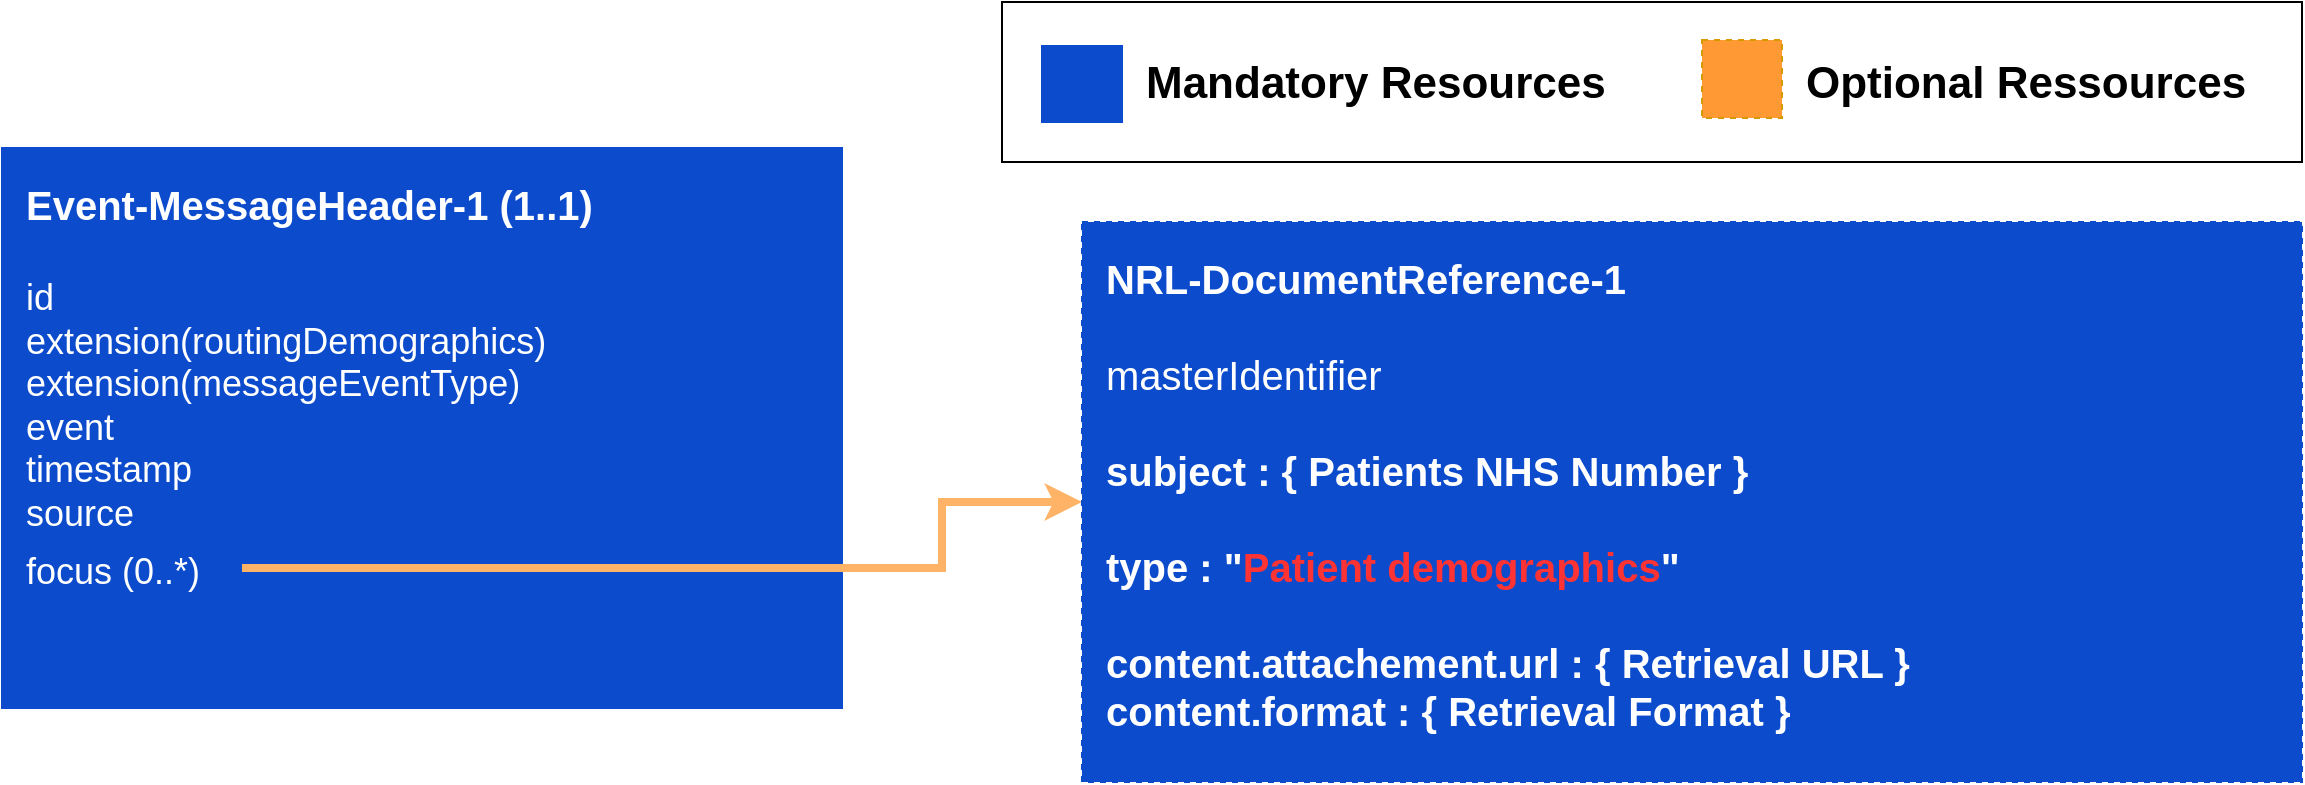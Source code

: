 <mxfile version="13.6.2" type="device"><diagram id="b6cc2b64-dc74-26d6-7d0d-ee15ff615bd6" name="Page-1"><mxGraphModel dx="1466" dy="863" grid="1" gridSize="10" guides="1" tooltips="1" connect="1" arrows="1" fold="1" page="1" pageScale="1" pageWidth="850" pageHeight="1100" background="#ffffff" math="0" shadow="0"><root><mxCell id="0"/><mxCell id="1" parent="0"/><mxCell id="tlgR0EKRQ9yQIr35-QMX-92" value="" style="rounded=0;whiteSpace=wrap;html=1;strokeColor=#000000;strokeWidth=1;fillColor=none;gradientColor=none;fontSize=90;fontColor=#000000;align=left;" parent="1" vertex="1"><mxGeometry x="790" y="340" width="650" height="80" as="geometry"/></mxCell><mxCell id="tlgR0EKRQ9yQIr35-QMX-93" value="&lt;br style=&quot;font-size: 20px&quot;&gt;" style="rounded=0;whiteSpace=wrap;html=1;fillColor=#FF9933;strokeColor=#d79b00;fontColor=#000000;verticalAlign=top;align=left;fontSize=20;spacingLeft=10;spacingTop=10;spacingBottom=10;spacingRight=10;fontStyle=1;gradientDirection=east;dashed=1;" parent="1" vertex="1"><mxGeometry x="1140" y="359" width="40" height="39" as="geometry"/></mxCell><mxCell id="tlgR0EKRQ9yQIr35-QMX-94" value="&lt;br style=&quot;font-size: 20px&quot;&gt;" style="rounded=0;whiteSpace=wrap;html=1;fillColor=#0C4CCC;strokeColor=#0C4CCC;fontColor=#FFFFFF;verticalAlign=top;align=left;fontSize=20;spacingLeft=10;spacingTop=10;spacingBottom=10;spacingRight=10;fontStyle=1" parent="1" vertex="1"><mxGeometry x="810" y="362" width="40" height="38" as="geometry"/></mxCell><mxCell id="tlgR0EKRQ9yQIr35-QMX-95" value="Optional Ressources" style="text;html=1;strokeColor=none;fillColor=none;align=left;verticalAlign=middle;whiteSpace=wrap;rounded=0;dashed=1;fontSize=22;fontColor=#000000;fontStyle=1" parent="1" vertex="1"><mxGeometry x="1190" y="348" width="245" height="65" as="geometry"/></mxCell><mxCell id="tlgR0EKRQ9yQIr35-QMX-96" value="&lt;div style=&quot;text-align: left&quot;&gt;&lt;span&gt;Mandatory Resources&lt;/span&gt;&lt;/div&gt;" style="text;html=1;strokeColor=none;fillColor=none;align=left;verticalAlign=middle;whiteSpace=wrap;rounded=0;dashed=1;fontSize=22;fontColor=#000000;fontStyle=1" parent="1" vertex="1"><mxGeometry x="860" y="348" width="245" height="65" as="geometry"/></mxCell><mxCell id="tlgR0EKRQ9yQIr35-QMX-97" value="Event-MessageHeader-1 (1..1)" style="rounded=0;whiteSpace=wrap;html=1;fillColor=#0C4CCC;strokeColor=#0C4CCC;fontColor=#FFFFFF;verticalAlign=top;align=left;fontSize=20;spacingLeft=10;spacingTop=10;spacingBottom=10;spacingRight=10;fontStyle=1" parent="1" vertex="1"><mxGeometry x="290" y="413" width="420" height="280" as="geometry"/></mxCell><mxCell id="tlgR0EKRQ9yQIr35-QMX-98" style="edgeStyle=orthogonalEdgeStyle;rounded=0;orthogonalLoop=1;jettySize=auto;html=1;fillColor=#fff2cc;strokeColor=#FFB366;strokeWidth=4;exitX=1;exitY=0.5;exitDx=0;exitDy=0;entryX=0;entryY=0.5;entryDx=0;entryDy=0;" parent="1" source="tlgR0EKRQ9yQIr35-QMX-99" target="NVdvTwGSjTKGL5WRg7qj-1" edge="1"><mxGeometry relative="1" as="geometry"><Array as="points"><mxPoint x="760" y="623"/><mxPoint x="760" y="590"/></Array><mxPoint x="490" y="448" as="sourcePoint"/><mxPoint x="825" y="620" as="targetPoint"/></mxGeometry></mxCell><mxCell id="tlgR0EKRQ9yQIr35-QMX-99" value="focus (0..*)" style="text;html=1;fontSize=18;fontColor=#FFFFFF;" parent="1" vertex="1"><mxGeometry x="300" y="608" width="110" height="30" as="geometry"/></mxCell><mxCell id="tlgR0EKRQ9yQIr35-QMX-101" value="id&lt;br&gt;extension(routingDemographics)&lt;br&gt;extension(messageEventType)&lt;br&gt;event&lt;br&gt;timestamp&lt;br&gt;source" style="text;html=1;fontSize=18;fontColor=#FFFFFF;" parent="1" vertex="1"><mxGeometry x="300" y="470.5" width="370" height="137.5" as="geometry"/></mxCell><mxCell id="NVdvTwGSjTKGL5WRg7qj-1" value="NRL-DocumentReference-1&lt;br&gt;&lt;span style=&quot;font-weight: normal&quot;&gt;&lt;br&gt;masterIdentifier&lt;br&gt;&lt;br&gt;&lt;/span&gt;subject : { Patients NHS Number }&lt;br&gt;&lt;br&gt;type : &quot;&lt;font color=&quot;#ff3333&quot;&gt;Patient demographics&lt;/font&gt;&quot;&lt;br&gt;&lt;br&gt;content.attachement.url : { Retrieval URL }&lt;br&gt;content.format : { Retrieval Format }" style="rounded=0;whiteSpace=wrap;html=1;verticalAlign=top;align=left;fontSize=20;spacingLeft=10;spacingTop=10;spacingBottom=10;spacingRight=10;fontStyle=1;gradientDirection=east;dashed=1;strokeColor=#0C4CCC;fillColor=#0C4CCC;fontColor=#FFFFFF;" parent="1" vertex="1"><mxGeometry x="830" y="450" width="610" height="280" as="geometry"/></mxCell></root></mxGraphModel></diagram></mxfile>